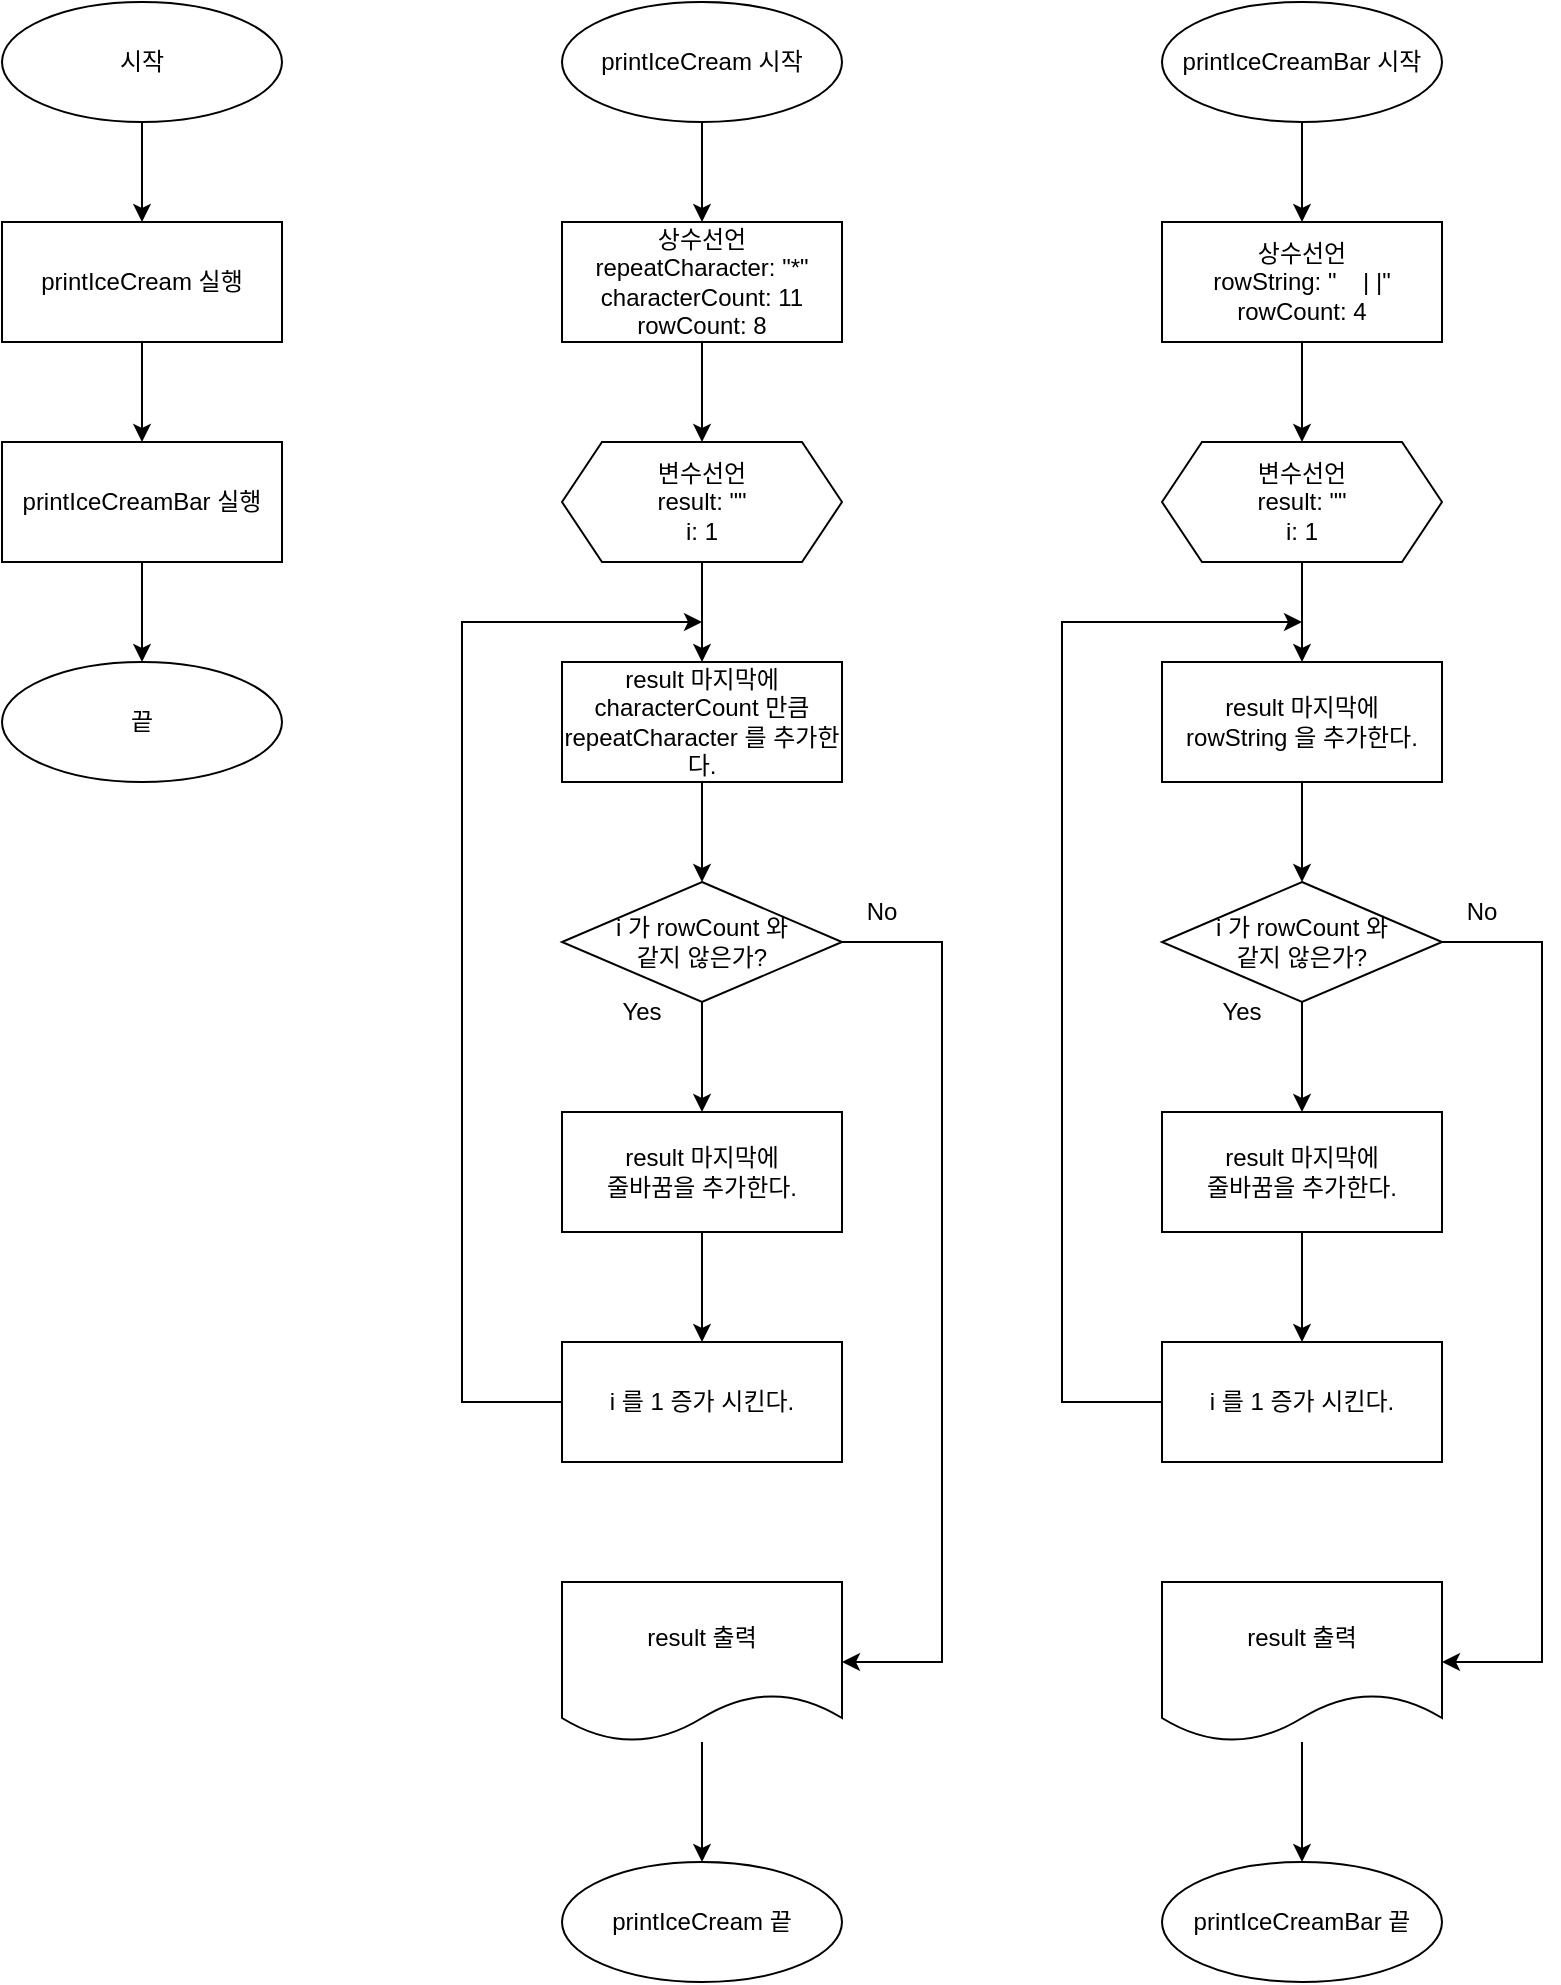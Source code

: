 <mxfile version="21.6.8" type="device">
  <diagram id="C5RBs43oDa-KdzZeNtuy" name="Page-1">
    <mxGraphModel dx="853" dy="725" grid="1" gridSize="10" guides="1" tooltips="1" connect="1" arrows="1" fold="1" page="1" pageScale="1" pageWidth="827" pageHeight="1169" math="0" shadow="0">
      <root>
        <mxCell id="WIyWlLk6GJQsqaUBKTNV-0" />
        <mxCell id="WIyWlLk6GJQsqaUBKTNV-1" parent="WIyWlLk6GJQsqaUBKTNV-0" />
        <mxCell id="k_dZZI0NIZUN62aVMQBv-0" value="printIceCream 시작" style="ellipse;whiteSpace=wrap;html=1;" vertex="1" parent="WIyWlLk6GJQsqaUBKTNV-1">
          <mxGeometry x="310" y="10" width="140" height="60" as="geometry" />
        </mxCell>
        <mxCell id="k_dZZI0NIZUN62aVMQBv-16" value="" style="edgeStyle=orthogonalEdgeStyle;rounded=0;orthogonalLoop=1;jettySize=auto;html=1;" edge="1" parent="WIyWlLk6GJQsqaUBKTNV-1" source="k_dZZI0NIZUN62aVMQBv-1" target="k_dZZI0NIZUN62aVMQBv-2">
          <mxGeometry relative="1" as="geometry" />
        </mxCell>
        <mxCell id="k_dZZI0NIZUN62aVMQBv-1" value="&lt;div&gt;상수선언&lt;br&gt;repeatCharacter: &quot;*&quot;&lt;/div&gt;&lt;div&gt;characterCount: 11&lt;/div&gt;&lt;div&gt;rowCount: 8&lt;/div&gt;" style="rounded=0;whiteSpace=wrap;html=1;" vertex="1" parent="WIyWlLk6GJQsqaUBKTNV-1">
          <mxGeometry x="310" y="120" width="140" height="60" as="geometry" />
        </mxCell>
        <mxCell id="k_dZZI0NIZUN62aVMQBv-17" value="" style="edgeStyle=orthogonalEdgeStyle;rounded=0;orthogonalLoop=1;jettySize=auto;html=1;" edge="1" parent="WIyWlLk6GJQsqaUBKTNV-1" source="k_dZZI0NIZUN62aVMQBv-2" target="k_dZZI0NIZUN62aVMQBv-4">
          <mxGeometry relative="1" as="geometry" />
        </mxCell>
        <mxCell id="k_dZZI0NIZUN62aVMQBv-2" value="&lt;div&gt;변수선언&lt;/div&gt;&lt;div&gt;result: &quot;&quot;&lt;/div&gt;&lt;div&gt;i: 1&lt;/div&gt;" style="shape=hexagon;perimeter=hexagonPerimeter2;whiteSpace=wrap;html=1;fixedSize=1;" vertex="1" parent="WIyWlLk6GJQsqaUBKTNV-1">
          <mxGeometry x="310" y="230" width="140" height="60" as="geometry" />
        </mxCell>
        <mxCell id="k_dZZI0NIZUN62aVMQBv-20" value="" style="edgeStyle=orthogonalEdgeStyle;rounded=0;orthogonalLoop=1;jettySize=auto;html=1;" edge="1" parent="WIyWlLk6GJQsqaUBKTNV-1" source="k_dZZI0NIZUN62aVMQBv-3" target="k_dZZI0NIZUN62aVMQBv-5">
          <mxGeometry relative="1" as="geometry" />
        </mxCell>
        <mxCell id="k_dZZI0NIZUN62aVMQBv-3" value="i 가 rowCount 와&lt;br&gt;같지 않은가?" style="rhombus;whiteSpace=wrap;html=1;" vertex="1" parent="WIyWlLk6GJQsqaUBKTNV-1">
          <mxGeometry x="310" y="450" width="140" height="60" as="geometry" />
        </mxCell>
        <mxCell id="k_dZZI0NIZUN62aVMQBv-19" value="" style="edgeStyle=orthogonalEdgeStyle;rounded=0;orthogonalLoop=1;jettySize=auto;html=1;" edge="1" parent="WIyWlLk6GJQsqaUBKTNV-1" source="k_dZZI0NIZUN62aVMQBv-4" target="k_dZZI0NIZUN62aVMQBv-3">
          <mxGeometry relative="1" as="geometry" />
        </mxCell>
        <mxCell id="k_dZZI0NIZUN62aVMQBv-4" value="result&amp;nbsp;마지막에 characterCount&amp;nbsp;만큼 repeatCharacter 를 추가한다." style="rounded=0;whiteSpace=wrap;html=1;" vertex="1" parent="WIyWlLk6GJQsqaUBKTNV-1">
          <mxGeometry x="310" y="340" width="140" height="60" as="geometry" />
        </mxCell>
        <mxCell id="k_dZZI0NIZUN62aVMQBv-21" value="" style="edgeStyle=orthogonalEdgeStyle;rounded=0;orthogonalLoop=1;jettySize=auto;html=1;" edge="1" parent="WIyWlLk6GJQsqaUBKTNV-1" source="k_dZZI0NIZUN62aVMQBv-5" target="k_dZZI0NIZUN62aVMQBv-6">
          <mxGeometry relative="1" as="geometry" />
        </mxCell>
        <mxCell id="k_dZZI0NIZUN62aVMQBv-5" value="result&amp;nbsp;마지막에&lt;br&gt;줄바꿈을 추가한다." style="rounded=0;whiteSpace=wrap;html=1;" vertex="1" parent="WIyWlLk6GJQsqaUBKTNV-1">
          <mxGeometry x="310" y="565" width="140" height="60" as="geometry" />
        </mxCell>
        <mxCell id="k_dZZI0NIZUN62aVMQBv-6" value="i 를 1 증가 시킨다." style="rounded=0;whiteSpace=wrap;html=1;" vertex="1" parent="WIyWlLk6GJQsqaUBKTNV-1">
          <mxGeometry x="310" y="680" width="140" height="60" as="geometry" />
        </mxCell>
        <mxCell id="k_dZZI0NIZUN62aVMQBv-58" value="" style="edgeStyle=orthogonalEdgeStyle;rounded=0;orthogonalLoop=1;jettySize=auto;html=1;" edge="1" parent="WIyWlLk6GJQsqaUBKTNV-1" source="k_dZZI0NIZUN62aVMQBv-22" target="k_dZZI0NIZUN62aVMQBv-30">
          <mxGeometry relative="1" as="geometry" />
        </mxCell>
        <mxCell id="k_dZZI0NIZUN62aVMQBv-22" value="result 출력" style="shape=document;whiteSpace=wrap;html=1;boundedLbl=1;" vertex="1" parent="WIyWlLk6GJQsqaUBKTNV-1">
          <mxGeometry x="310" y="800" width="140" height="80" as="geometry" />
        </mxCell>
        <mxCell id="k_dZZI0NIZUN62aVMQBv-26" value="" style="endArrow=classic;html=1;rounded=0;" edge="1" parent="WIyWlLk6GJQsqaUBKTNV-1" source="k_dZZI0NIZUN62aVMQBv-3" target="k_dZZI0NIZUN62aVMQBv-22">
          <mxGeometry width="50" height="50" relative="1" as="geometry">
            <mxPoint x="510" y="540" as="sourcePoint" />
            <mxPoint x="510" y="830" as="targetPoint" />
            <Array as="points">
              <mxPoint x="500" y="480" />
              <mxPoint x="500" y="840" />
            </Array>
          </mxGeometry>
        </mxCell>
        <mxCell id="k_dZZI0NIZUN62aVMQBv-27" value="" style="endArrow=classic;html=1;rounded=0;" edge="1" parent="WIyWlLk6GJQsqaUBKTNV-1" source="k_dZZI0NIZUN62aVMQBv-6">
          <mxGeometry width="50" height="50" relative="1" as="geometry">
            <mxPoint x="260" y="450" as="sourcePoint" />
            <mxPoint x="380" y="320" as="targetPoint" />
            <Array as="points">
              <mxPoint x="260" y="710" />
              <mxPoint x="260" y="320" />
            </Array>
          </mxGeometry>
        </mxCell>
        <mxCell id="k_dZZI0NIZUN62aVMQBv-29" value="" style="endArrow=classic;html=1;rounded=0;" edge="1" parent="WIyWlLk6GJQsqaUBKTNV-1" source="k_dZZI0NIZUN62aVMQBv-0" target="k_dZZI0NIZUN62aVMQBv-1">
          <mxGeometry width="50" height="50" relative="1" as="geometry">
            <mxPoint x="220" y="-10" as="sourcePoint" />
            <mxPoint x="310" y="40" as="targetPoint" />
          </mxGeometry>
        </mxCell>
        <mxCell id="k_dZZI0NIZUN62aVMQBv-30" value="printIceCream 끝" style="ellipse;whiteSpace=wrap;html=1;" vertex="1" parent="WIyWlLk6GJQsqaUBKTNV-1">
          <mxGeometry x="310" y="940" width="140" height="60" as="geometry" />
        </mxCell>
        <mxCell id="k_dZZI0NIZUN62aVMQBv-32" value="printIceCreamBar 시작" style="ellipse;whiteSpace=wrap;html=1;" vertex="1" parent="WIyWlLk6GJQsqaUBKTNV-1">
          <mxGeometry x="610" y="10" width="140" height="60" as="geometry" />
        </mxCell>
        <mxCell id="k_dZZI0NIZUN62aVMQBv-33" value="" style="edgeStyle=orthogonalEdgeStyle;rounded=0;orthogonalLoop=1;jettySize=auto;html=1;" edge="1" parent="WIyWlLk6GJQsqaUBKTNV-1" source="k_dZZI0NIZUN62aVMQBv-34" target="k_dZZI0NIZUN62aVMQBv-36">
          <mxGeometry relative="1" as="geometry" />
        </mxCell>
        <mxCell id="k_dZZI0NIZUN62aVMQBv-34" value="&lt;div&gt;상수선언&lt;/div&gt;&lt;div&gt;rowString: &quot;&amp;nbsp; &amp;nbsp; | |&quot;&lt;/div&gt;&lt;div&gt;rowCount: 4&lt;/div&gt;" style="rounded=0;whiteSpace=wrap;html=1;" vertex="1" parent="WIyWlLk6GJQsqaUBKTNV-1">
          <mxGeometry x="610" y="120" width="140" height="60" as="geometry" />
        </mxCell>
        <mxCell id="k_dZZI0NIZUN62aVMQBv-35" value="" style="edgeStyle=orthogonalEdgeStyle;rounded=0;orthogonalLoop=1;jettySize=auto;html=1;" edge="1" parent="WIyWlLk6GJQsqaUBKTNV-1" source="k_dZZI0NIZUN62aVMQBv-36" target="k_dZZI0NIZUN62aVMQBv-40">
          <mxGeometry relative="1" as="geometry" />
        </mxCell>
        <mxCell id="k_dZZI0NIZUN62aVMQBv-36" value="&lt;div&gt;변수선언&lt;/div&gt;&lt;div&gt;result: &quot;&quot;&lt;/div&gt;&lt;div&gt;i: 1&lt;/div&gt;" style="shape=hexagon;perimeter=hexagonPerimeter2;whiteSpace=wrap;html=1;fixedSize=1;" vertex="1" parent="WIyWlLk6GJQsqaUBKTNV-1">
          <mxGeometry x="610" y="230" width="140" height="60" as="geometry" />
        </mxCell>
        <mxCell id="k_dZZI0NIZUN62aVMQBv-37" value="" style="edgeStyle=orthogonalEdgeStyle;rounded=0;orthogonalLoop=1;jettySize=auto;html=1;" edge="1" parent="WIyWlLk6GJQsqaUBKTNV-1" source="k_dZZI0NIZUN62aVMQBv-38" target="k_dZZI0NIZUN62aVMQBv-42">
          <mxGeometry relative="1" as="geometry" />
        </mxCell>
        <mxCell id="k_dZZI0NIZUN62aVMQBv-38" value="i 가 rowCount 와&lt;br&gt;같지 않은가?" style="rhombus;whiteSpace=wrap;html=1;" vertex="1" parent="WIyWlLk6GJQsqaUBKTNV-1">
          <mxGeometry x="610" y="450" width="140" height="60" as="geometry" />
        </mxCell>
        <mxCell id="k_dZZI0NIZUN62aVMQBv-39" value="" style="edgeStyle=orthogonalEdgeStyle;rounded=0;orthogonalLoop=1;jettySize=auto;html=1;" edge="1" parent="WIyWlLk6GJQsqaUBKTNV-1" source="k_dZZI0NIZUN62aVMQBv-40" target="k_dZZI0NIZUN62aVMQBv-38">
          <mxGeometry relative="1" as="geometry" />
        </mxCell>
        <mxCell id="k_dZZI0NIZUN62aVMQBv-40" value="result&amp;nbsp;마지막에&lt;br&gt;rowString 을 추가한다." style="rounded=0;whiteSpace=wrap;html=1;" vertex="1" parent="WIyWlLk6GJQsqaUBKTNV-1">
          <mxGeometry x="610" y="340" width="140" height="60" as="geometry" />
        </mxCell>
        <mxCell id="k_dZZI0NIZUN62aVMQBv-41" value="" style="edgeStyle=orthogonalEdgeStyle;rounded=0;orthogonalLoop=1;jettySize=auto;html=1;" edge="1" parent="WIyWlLk6GJQsqaUBKTNV-1" source="k_dZZI0NIZUN62aVMQBv-42" target="k_dZZI0NIZUN62aVMQBv-43">
          <mxGeometry relative="1" as="geometry" />
        </mxCell>
        <mxCell id="k_dZZI0NIZUN62aVMQBv-42" value="result&amp;nbsp;마지막에&lt;br&gt;줄바꿈을 추가한다." style="rounded=0;whiteSpace=wrap;html=1;" vertex="1" parent="WIyWlLk6GJQsqaUBKTNV-1">
          <mxGeometry x="610" y="565" width="140" height="60" as="geometry" />
        </mxCell>
        <mxCell id="k_dZZI0NIZUN62aVMQBv-43" value="i 를 1 증가 시킨다." style="rounded=0;whiteSpace=wrap;html=1;" vertex="1" parent="WIyWlLk6GJQsqaUBKTNV-1">
          <mxGeometry x="610" y="680" width="140" height="60" as="geometry" />
        </mxCell>
        <mxCell id="k_dZZI0NIZUN62aVMQBv-44" value="" style="edgeStyle=orthogonalEdgeStyle;rounded=0;orthogonalLoop=1;jettySize=auto;html=1;" edge="1" parent="WIyWlLk6GJQsqaUBKTNV-1" source="k_dZZI0NIZUN62aVMQBv-45" target="k_dZZI0NIZUN62aVMQBv-49">
          <mxGeometry relative="1" as="geometry" />
        </mxCell>
        <mxCell id="k_dZZI0NIZUN62aVMQBv-45" value="result 출력" style="shape=document;whiteSpace=wrap;html=1;boundedLbl=1;" vertex="1" parent="WIyWlLk6GJQsqaUBKTNV-1">
          <mxGeometry x="610" y="800" width="140" height="80" as="geometry" />
        </mxCell>
        <mxCell id="k_dZZI0NIZUN62aVMQBv-46" value="" style="endArrow=classic;html=1;rounded=0;" edge="1" parent="WIyWlLk6GJQsqaUBKTNV-1" source="k_dZZI0NIZUN62aVMQBv-38" target="k_dZZI0NIZUN62aVMQBv-45">
          <mxGeometry width="50" height="50" relative="1" as="geometry">
            <mxPoint x="810" y="540" as="sourcePoint" />
            <mxPoint x="810" y="830" as="targetPoint" />
            <Array as="points">
              <mxPoint x="800" y="480" />
              <mxPoint x="800" y="840" />
            </Array>
          </mxGeometry>
        </mxCell>
        <mxCell id="k_dZZI0NIZUN62aVMQBv-47" value="" style="endArrow=classic;html=1;rounded=0;" edge="1" parent="WIyWlLk6GJQsqaUBKTNV-1" source="k_dZZI0NIZUN62aVMQBv-43">
          <mxGeometry width="50" height="50" relative="1" as="geometry">
            <mxPoint x="560" y="450" as="sourcePoint" />
            <mxPoint x="680" y="320" as="targetPoint" />
            <Array as="points">
              <mxPoint x="560" y="710" />
              <mxPoint x="560" y="320" />
            </Array>
          </mxGeometry>
        </mxCell>
        <mxCell id="k_dZZI0NIZUN62aVMQBv-48" value="" style="endArrow=classic;html=1;rounded=0;" edge="1" parent="WIyWlLk6GJQsqaUBKTNV-1" source="k_dZZI0NIZUN62aVMQBv-32" target="k_dZZI0NIZUN62aVMQBv-34">
          <mxGeometry width="50" height="50" relative="1" as="geometry">
            <mxPoint x="520" y="-10" as="sourcePoint" />
            <mxPoint x="610" y="40" as="targetPoint" />
          </mxGeometry>
        </mxCell>
        <mxCell id="k_dZZI0NIZUN62aVMQBv-49" value="printIceCreamBar 끝" style="ellipse;whiteSpace=wrap;html=1;" vertex="1" parent="WIyWlLk6GJQsqaUBKTNV-1">
          <mxGeometry x="610" y="940" width="140" height="60" as="geometry" />
        </mxCell>
        <mxCell id="k_dZZI0NIZUN62aVMQBv-50" value="시작" style="ellipse;whiteSpace=wrap;html=1;" vertex="1" parent="WIyWlLk6GJQsqaUBKTNV-1">
          <mxGeometry x="30" y="10" width="140" height="60" as="geometry" />
        </mxCell>
        <mxCell id="k_dZZI0NIZUN62aVMQBv-56" value="" style="edgeStyle=orthogonalEdgeStyle;rounded=0;orthogonalLoop=1;jettySize=auto;html=1;" edge="1" parent="WIyWlLk6GJQsqaUBKTNV-1" source="k_dZZI0NIZUN62aVMQBv-51" target="k_dZZI0NIZUN62aVMQBv-52">
          <mxGeometry relative="1" as="geometry" />
        </mxCell>
        <mxCell id="k_dZZI0NIZUN62aVMQBv-51" value="printIceCream 실행" style="rounded=0;whiteSpace=wrap;html=1;" vertex="1" parent="WIyWlLk6GJQsqaUBKTNV-1">
          <mxGeometry x="30" y="120" width="140" height="60" as="geometry" />
        </mxCell>
        <mxCell id="k_dZZI0NIZUN62aVMQBv-57" value="" style="edgeStyle=orthogonalEdgeStyle;rounded=0;orthogonalLoop=1;jettySize=auto;html=1;" edge="1" parent="WIyWlLk6GJQsqaUBKTNV-1" source="k_dZZI0NIZUN62aVMQBv-52" target="k_dZZI0NIZUN62aVMQBv-53">
          <mxGeometry relative="1" as="geometry" />
        </mxCell>
        <mxCell id="k_dZZI0NIZUN62aVMQBv-52" value="printIceCreamBar 실행" style="rounded=0;whiteSpace=wrap;html=1;" vertex="1" parent="WIyWlLk6GJQsqaUBKTNV-1">
          <mxGeometry x="30" y="230" width="140" height="60" as="geometry" />
        </mxCell>
        <mxCell id="k_dZZI0NIZUN62aVMQBv-53" value="끝" style="ellipse;whiteSpace=wrap;html=1;" vertex="1" parent="WIyWlLk6GJQsqaUBKTNV-1">
          <mxGeometry x="30" y="340" width="140" height="60" as="geometry" />
        </mxCell>
        <mxCell id="k_dZZI0NIZUN62aVMQBv-54" value="" style="endArrow=classic;html=1;rounded=0;" edge="1" parent="WIyWlLk6GJQsqaUBKTNV-1" source="k_dZZI0NIZUN62aVMQBv-50" target="k_dZZI0NIZUN62aVMQBv-51">
          <mxGeometry width="50" height="50" relative="1" as="geometry">
            <mxPoint x="360" y="320" as="sourcePoint" />
            <mxPoint x="410" y="270" as="targetPoint" />
          </mxGeometry>
        </mxCell>
        <mxCell id="k_dZZI0NIZUN62aVMQBv-60" value="Yes&lt;br&gt;" style="text;html=1;strokeColor=none;fillColor=none;align=center;verticalAlign=middle;whiteSpace=wrap;rounded=0;" vertex="1" parent="WIyWlLk6GJQsqaUBKTNV-1">
          <mxGeometry x="320" y="500" width="60" height="30" as="geometry" />
        </mxCell>
        <mxCell id="k_dZZI0NIZUN62aVMQBv-61" value="Yes&lt;br&gt;" style="text;html=1;strokeColor=none;fillColor=none;align=center;verticalAlign=middle;whiteSpace=wrap;rounded=0;" vertex="1" parent="WIyWlLk6GJQsqaUBKTNV-1">
          <mxGeometry x="620" y="500" width="60" height="30" as="geometry" />
        </mxCell>
        <mxCell id="k_dZZI0NIZUN62aVMQBv-62" value="No" style="text;html=1;strokeColor=none;fillColor=none;align=center;verticalAlign=middle;whiteSpace=wrap;rounded=0;" vertex="1" parent="WIyWlLk6GJQsqaUBKTNV-1">
          <mxGeometry x="440" y="450" width="60" height="30" as="geometry" />
        </mxCell>
        <mxCell id="k_dZZI0NIZUN62aVMQBv-63" value="No" style="text;html=1;strokeColor=none;fillColor=none;align=center;verticalAlign=middle;whiteSpace=wrap;rounded=0;" vertex="1" parent="WIyWlLk6GJQsqaUBKTNV-1">
          <mxGeometry x="740" y="450" width="60" height="30" as="geometry" />
        </mxCell>
      </root>
    </mxGraphModel>
  </diagram>
</mxfile>

